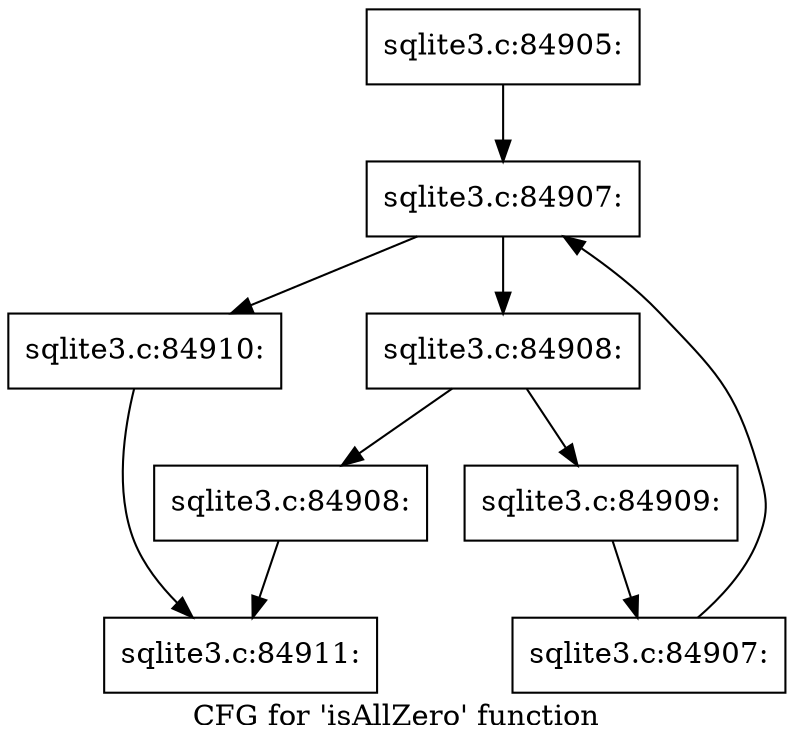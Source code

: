 digraph "CFG for 'isAllZero' function" {
	label="CFG for 'isAllZero' function";

	Node0x55c0f7f141c0 [shape=record,label="{sqlite3.c:84905:}"];
	Node0x55c0f7f141c0 -> Node0x55c0f7f1b8e0;
	Node0x55c0f7f1b8e0 [shape=record,label="{sqlite3.c:84907:}"];
	Node0x55c0f7f1b8e0 -> Node0x55c0f7f1ba20;
	Node0x55c0f7f1b8e0 -> Node0x55c0f7f1aca0;
	Node0x55c0f7f1ba20 [shape=record,label="{sqlite3.c:84908:}"];
	Node0x55c0f7f1ba20 -> Node0x55c0f7f1bea0;
	Node0x55c0f7f1ba20 -> Node0x55c0f7f1bef0;
	Node0x55c0f7f1bea0 [shape=record,label="{sqlite3.c:84908:}"];
	Node0x55c0f7f1bea0 -> Node0x55c0f7f14340;
	Node0x55c0f7f1bef0 [shape=record,label="{sqlite3.c:84909:}"];
	Node0x55c0f7f1bef0 -> Node0x55c0f7f1b990;
	Node0x55c0f7f1b990 [shape=record,label="{sqlite3.c:84907:}"];
	Node0x55c0f7f1b990 -> Node0x55c0f7f1b8e0;
	Node0x55c0f7f1aca0 [shape=record,label="{sqlite3.c:84910:}"];
	Node0x55c0f7f1aca0 -> Node0x55c0f7f14340;
	Node0x55c0f7f14340 [shape=record,label="{sqlite3.c:84911:}"];
}
